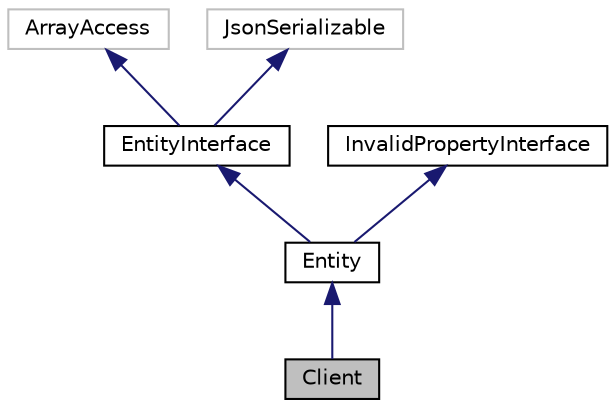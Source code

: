 digraph "Client"
{
  edge [fontname="Helvetica",fontsize="10",labelfontname="Helvetica",labelfontsize="10"];
  node [fontname="Helvetica",fontsize="10",shape=record];
  Node1 [label="Client",height=0.2,width=0.4,color="black", fillcolor="grey75", style="filled", fontcolor="black"];
  Node2 -> Node1 [dir="back",color="midnightblue",fontsize="10",style="solid",fontname="Helvetica"];
  Node2 [label="Entity",height=0.2,width=0.4,color="black", fillcolor="white", style="filled",URL="$class_cake_1_1_o_r_m_1_1_entity.html"];
  Node3 -> Node2 [dir="back",color="midnightblue",fontsize="10",style="solid",fontname="Helvetica"];
  Node3 [label="EntityInterface",height=0.2,width=0.4,color="black", fillcolor="white", style="filled",URL="$interface_cake_1_1_datasource_1_1_entity_interface.html"];
  Node4 -> Node3 [dir="back",color="midnightblue",fontsize="10",style="solid",fontname="Helvetica"];
  Node4 [label="ArrayAccess",height=0.2,width=0.4,color="grey75", fillcolor="white", style="filled"];
  Node5 -> Node3 [dir="back",color="midnightblue",fontsize="10",style="solid",fontname="Helvetica"];
  Node5 [label="JsonSerializable",height=0.2,width=0.4,color="grey75", fillcolor="white", style="filled"];
  Node6 -> Node2 [dir="back",color="midnightblue",fontsize="10",style="solid",fontname="Helvetica"];
  Node6 [label="InvalidPropertyInterface",height=0.2,width=0.4,color="black", fillcolor="white", style="filled",URL="$interface_cake_1_1_datasource_1_1_invalid_property_interface.html"];
}
